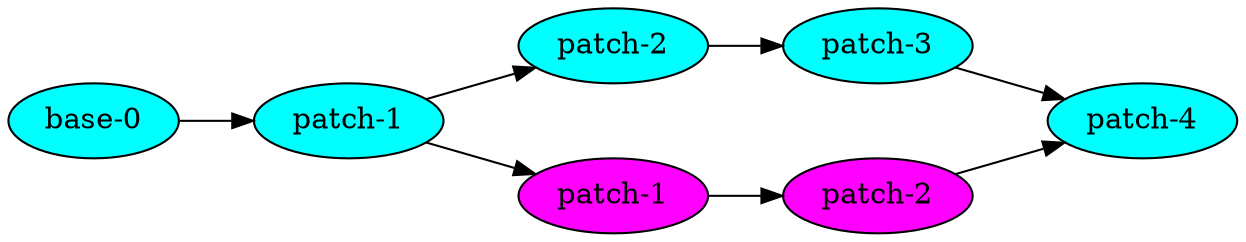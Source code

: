 digraph G {
  bgcolor="white";
  rankdir="LR";
  nodesep=0.5;
  fontsize=11;

  node [shape="ellipse", style="filled"];

  {
    node [fillcolor="cyan"];
    b1_0 [label="base-0"];
    b1_1 [label="patch-1"];
    b1_2 [label="patch-2"];
    b1_3 [label="patch-3"];
    b1_4 [label="patch-4"];
  }
  {
    node [fillcolor="magenta"];
    b2_1 [label="patch-1"];
    b2_2 [label="patch-2"];
  }

  b1_0 -> b1_1 -> b1_2 -> b1_3 -> b1_4;

  b1_1 -> b2_1 -> b2_2;

  b2_2 -> b1_4;
}

